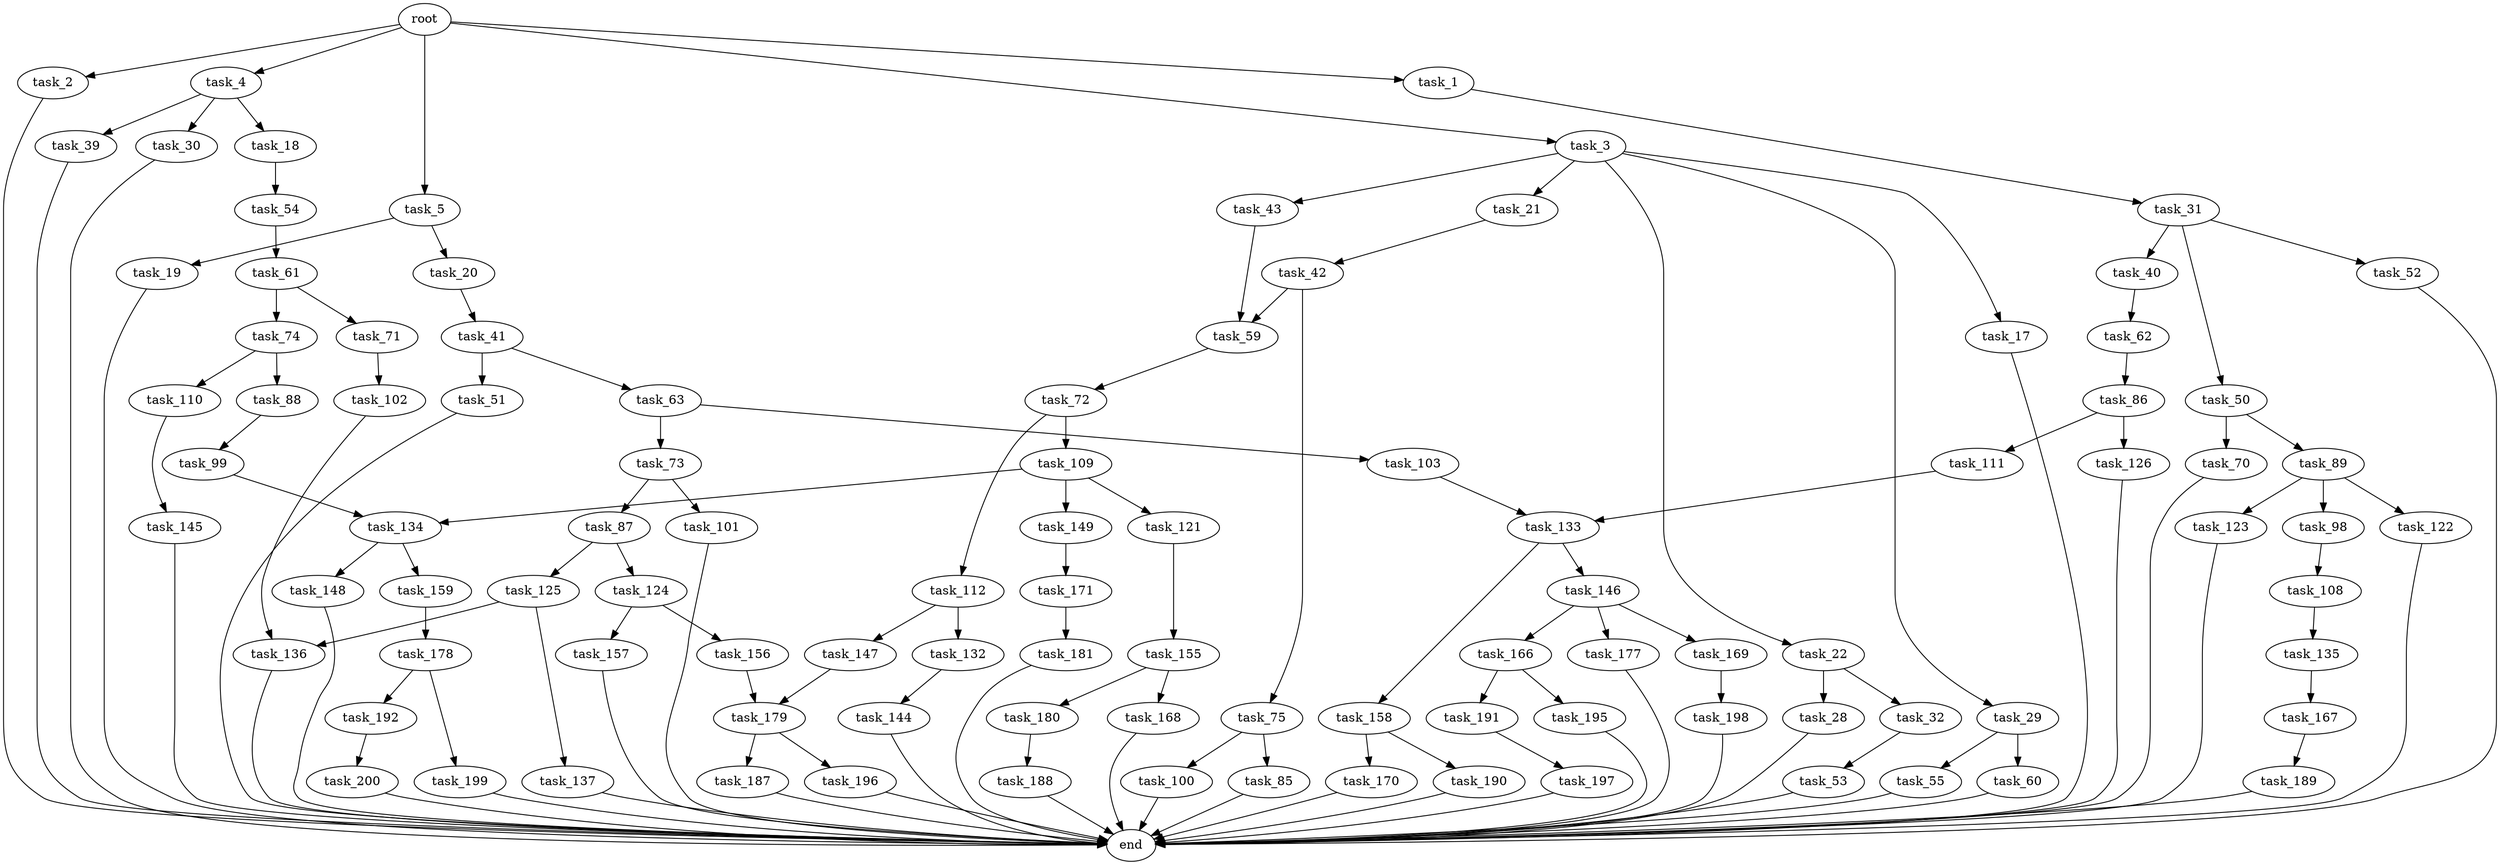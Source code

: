 digraph G {
  root [size="0.000000"];
  task_1 [size="68719476736.000000"];
  task_2 [size="368293445632.000000"];
  task_3 [size="68719476736.000000"];
  task_4 [size="549755813888.000000"];
  task_5 [size="77142154928.000000"];
  task_31 [size="38823766641.000000"];
  end [size="0.000000"];
  task_17 [size="68719476736.000000"];
  task_21 [size="1566454358.000000"];
  task_22 [size="117112640840.000000"];
  task_29 [size="368293445632.000000"];
  task_43 [size="68719476736.000000"];
  task_18 [size="134217728000.000000"];
  task_30 [size="42378527586.000000"];
  task_39 [size="2312607237.000000"];
  task_19 [size="231928233984.000000"];
  task_20 [size="1178379729.000000"];
  task_54 [size="39966794304.000000"];
  task_41 [size="788130807932.000000"];
  task_42 [size="33059512530.000000"];
  task_28 [size="8589934592.000000"];
  task_32 [size="206147246196.000000"];
  task_55 [size="357671355647.000000"];
  task_60 [size="134217728000.000000"];
  task_40 [size="134217728000.000000"];
  task_50 [size="231928233984.000000"];
  task_52 [size="1073795882.000000"];
  task_53 [size="8781997137.000000"];
  task_62 [size="47721668343.000000"];
  task_51 [size="627566341277.000000"];
  task_63 [size="17465470910.000000"];
  task_59 [size="583689302375.000000"];
  task_75 [size="368293445632.000000"];
  task_70 [size="1073741824000.000000"];
  task_89 [size="12397239687.000000"];
  task_61 [size="549755813888.000000"];
  task_72 [size="10532435027.000000"];
  task_71 [size="26216388538.000000"];
  task_74 [size="9714043266.000000"];
  task_86 [size="21890017150.000000"];
  task_73 [size="242239927263.000000"];
  task_103 [size="134441844372.000000"];
  task_102 [size="231928233984.000000"];
  task_109 [size="782757789696.000000"];
  task_112 [size="41902332073.000000"];
  task_87 [size="396776897449.000000"];
  task_101 [size="7117150983.000000"];
  task_88 [size="1073741824000.000000"];
  task_110 [size="21811466536.000000"];
  task_85 [size="1053396048673.000000"];
  task_100 [size="8589934592.000000"];
  task_111 [size="403618589839.000000"];
  task_126 [size="74014572140.000000"];
  task_124 [size="32217246876.000000"];
  task_125 [size="1108095552.000000"];
  task_99 [size="68719476736.000000"];
  task_98 [size="278631973019.000000"];
  task_122 [size="134217728000.000000"];
  task_123 [size="1235100105167.000000"];
  task_108 [size="617408166085.000000"];
  task_134 [size="13986420844.000000"];
  task_136 [size="231928233984.000000"];
  task_133 [size="63785382254.000000"];
  task_135 [size="16234496771.000000"];
  task_121 [size="231928233984.000000"];
  task_149 [size="198468546636.000000"];
  task_145 [size="8589934592.000000"];
  task_132 [size="134217728000.000000"];
  task_147 [size="231928233984.000000"];
  task_155 [size="782757789696.000000"];
  task_156 [size="368293445632.000000"];
  task_157 [size="16777548822.000000"];
  task_137 [size="8519639636.000000"];
  task_144 [size="184685978894.000000"];
  task_146 [size="782757789696.000000"];
  task_158 [size="276209228308.000000"];
  task_148 [size="231928233984.000000"];
  task_159 [size="6072280817.000000"];
  task_167 [size="868487666696.000000"];
  task_166 [size="21527607025.000000"];
  task_169 [size="8589934592.000000"];
  task_177 [size="647531006605.000000"];
  task_179 [size="13087581305.000000"];
  task_171 [size="197501271180.000000"];
  task_168 [size="8589934592.000000"];
  task_180 [size="15895003262.000000"];
  task_170 [size="255911943330.000000"];
  task_190 [size="549755813888.000000"];
  task_178 [size="1127196712.000000"];
  task_191 [size="549755813888.000000"];
  task_195 [size="368293445632.000000"];
  task_189 [size="28991029248.000000"];
  task_198 [size="463853404752.000000"];
  task_181 [size="28991029248.000000"];
  task_192 [size="39479604768.000000"];
  task_199 [size="46632747503.000000"];
  task_187 [size="28991029248.000000"];
  task_196 [size="782757789696.000000"];
  task_188 [size="91992133367.000000"];
  task_197 [size="4969285132.000000"];
  task_200 [size="68719476736.000000"];

  root -> task_1 [size="1.000000"];
  root -> task_2 [size="1.000000"];
  root -> task_3 [size="1.000000"];
  root -> task_4 [size="1.000000"];
  root -> task_5 [size="1.000000"];
  task_1 -> task_31 [size="134217728.000000"];
  task_2 -> end [size="1.000000"];
  task_3 -> task_17 [size="134217728.000000"];
  task_3 -> task_21 [size="134217728.000000"];
  task_3 -> task_22 [size="134217728.000000"];
  task_3 -> task_29 [size="134217728.000000"];
  task_3 -> task_43 [size="134217728.000000"];
  task_4 -> task_18 [size="536870912.000000"];
  task_4 -> task_30 [size="536870912.000000"];
  task_4 -> task_39 [size="536870912.000000"];
  task_5 -> task_19 [size="75497472.000000"];
  task_5 -> task_20 [size="75497472.000000"];
  task_31 -> task_40 [size="679477248.000000"];
  task_31 -> task_50 [size="679477248.000000"];
  task_31 -> task_52 [size="679477248.000000"];
  task_17 -> end [size="1.000000"];
  task_21 -> task_42 [size="33554432.000000"];
  task_22 -> task_28 [size="536870912.000000"];
  task_22 -> task_32 [size="536870912.000000"];
  task_29 -> task_55 [size="411041792.000000"];
  task_29 -> task_60 [size="411041792.000000"];
  task_43 -> task_59 [size="134217728.000000"];
  task_18 -> task_54 [size="209715200.000000"];
  task_30 -> end [size="1.000000"];
  task_39 -> end [size="1.000000"];
  task_19 -> end [size="1.000000"];
  task_20 -> task_41 [size="33554432.000000"];
  task_54 -> task_61 [size="134217728.000000"];
  task_41 -> task_51 [size="536870912.000000"];
  task_41 -> task_63 [size="536870912.000000"];
  task_42 -> task_59 [size="33554432.000000"];
  task_42 -> task_75 [size="33554432.000000"];
  task_28 -> end [size="1.000000"];
  task_32 -> task_53 [size="134217728.000000"];
  task_55 -> end [size="1.000000"];
  task_60 -> end [size="1.000000"];
  task_40 -> task_62 [size="209715200.000000"];
  task_50 -> task_70 [size="301989888.000000"];
  task_50 -> task_89 [size="301989888.000000"];
  task_52 -> end [size="1.000000"];
  task_53 -> end [size="1.000000"];
  task_62 -> task_86 [size="75497472.000000"];
  task_51 -> end [size="1.000000"];
  task_63 -> task_73 [size="679477248.000000"];
  task_63 -> task_103 [size="679477248.000000"];
  task_59 -> task_72 [size="838860800.000000"];
  task_75 -> task_85 [size="411041792.000000"];
  task_75 -> task_100 [size="411041792.000000"];
  task_70 -> end [size="1.000000"];
  task_89 -> task_98 [size="33554432.000000"];
  task_89 -> task_122 [size="33554432.000000"];
  task_89 -> task_123 [size="33554432.000000"];
  task_61 -> task_71 [size="536870912.000000"];
  task_61 -> task_74 [size="536870912.000000"];
  task_72 -> task_109 [size="209715200.000000"];
  task_72 -> task_112 [size="209715200.000000"];
  task_71 -> task_102 [size="679477248.000000"];
  task_74 -> task_88 [size="209715200.000000"];
  task_74 -> task_110 [size="209715200.000000"];
  task_86 -> task_111 [size="838860800.000000"];
  task_86 -> task_126 [size="838860800.000000"];
  task_73 -> task_87 [size="301989888.000000"];
  task_73 -> task_101 [size="301989888.000000"];
  task_103 -> task_133 [size="134217728.000000"];
  task_102 -> task_136 [size="301989888.000000"];
  task_109 -> task_121 [size="679477248.000000"];
  task_109 -> task_134 [size="679477248.000000"];
  task_109 -> task_149 [size="679477248.000000"];
  task_112 -> task_132 [size="33554432.000000"];
  task_112 -> task_147 [size="33554432.000000"];
  task_87 -> task_124 [size="411041792.000000"];
  task_87 -> task_125 [size="411041792.000000"];
  task_101 -> end [size="1.000000"];
  task_88 -> task_99 [size="838860800.000000"];
  task_110 -> task_145 [size="411041792.000000"];
  task_85 -> end [size="1.000000"];
  task_100 -> end [size="1.000000"];
  task_111 -> task_133 [size="679477248.000000"];
  task_126 -> end [size="1.000000"];
  task_124 -> task_156 [size="134217728.000000"];
  task_124 -> task_157 [size="134217728.000000"];
  task_125 -> task_136 [size="134217728.000000"];
  task_125 -> task_137 [size="134217728.000000"];
  task_99 -> task_134 [size="134217728.000000"];
  task_98 -> task_108 [size="209715200.000000"];
  task_122 -> end [size="1.000000"];
  task_123 -> end [size="1.000000"];
  task_108 -> task_135 [size="679477248.000000"];
  task_134 -> task_148 [size="536870912.000000"];
  task_134 -> task_159 [size="536870912.000000"];
  task_136 -> end [size="1.000000"];
  task_133 -> task_146 [size="301989888.000000"];
  task_133 -> task_158 [size="301989888.000000"];
  task_135 -> task_167 [size="75497472.000000"];
  task_121 -> task_155 [size="301989888.000000"];
  task_149 -> task_171 [size="134217728.000000"];
  task_145 -> end [size="1.000000"];
  task_132 -> task_144 [size="209715200.000000"];
  task_147 -> task_179 [size="301989888.000000"];
  task_155 -> task_168 [size="679477248.000000"];
  task_155 -> task_180 [size="679477248.000000"];
  task_156 -> task_179 [size="411041792.000000"];
  task_157 -> end [size="1.000000"];
  task_137 -> end [size="1.000000"];
  task_144 -> end [size="1.000000"];
  task_146 -> task_166 [size="679477248.000000"];
  task_146 -> task_169 [size="679477248.000000"];
  task_146 -> task_177 [size="679477248.000000"];
  task_158 -> task_170 [size="536870912.000000"];
  task_158 -> task_190 [size="536870912.000000"];
  task_148 -> end [size="1.000000"];
  task_159 -> task_178 [size="679477248.000000"];
  task_167 -> task_189 [size="536870912.000000"];
  task_166 -> task_191 [size="411041792.000000"];
  task_166 -> task_195 [size="411041792.000000"];
  task_169 -> task_198 [size="33554432.000000"];
  task_177 -> end [size="1.000000"];
  task_179 -> task_187 [size="679477248.000000"];
  task_179 -> task_196 [size="679477248.000000"];
  task_171 -> task_181 [size="134217728.000000"];
  task_168 -> end [size="1.000000"];
  task_180 -> task_188 [size="75497472.000000"];
  task_170 -> end [size="1.000000"];
  task_190 -> end [size="1.000000"];
  task_178 -> task_192 [size="134217728.000000"];
  task_178 -> task_199 [size="134217728.000000"];
  task_191 -> task_197 [size="536870912.000000"];
  task_195 -> end [size="1.000000"];
  task_189 -> end [size="1.000000"];
  task_198 -> end [size="1.000000"];
  task_181 -> end [size="1.000000"];
  task_192 -> task_200 [size="679477248.000000"];
  task_199 -> end [size="1.000000"];
  task_187 -> end [size="1.000000"];
  task_196 -> end [size="1.000000"];
  task_188 -> end [size="1.000000"];
  task_197 -> end [size="1.000000"];
  task_200 -> end [size="1.000000"];
}
